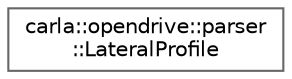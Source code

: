 digraph "类继承关系图"
{
 // INTERACTIVE_SVG=YES
 // LATEX_PDF_SIZE
  bgcolor="transparent";
  edge [fontname=Helvetica,fontsize=10,labelfontname=Helvetica,labelfontsize=10];
  node [fontname=Helvetica,fontsize=10,shape=box,height=0.2,width=0.4];
  rankdir="LR";
  Node0 [id="Node000000",label="carla::opendrive::parser\l::LateralProfile",height=0.2,width=0.4,color="grey40", fillcolor="white", style="filled",URL="$d5/da0/structcarla_1_1opendrive_1_1parser_1_1LateralProfile.html",tooltip=" "];
}
